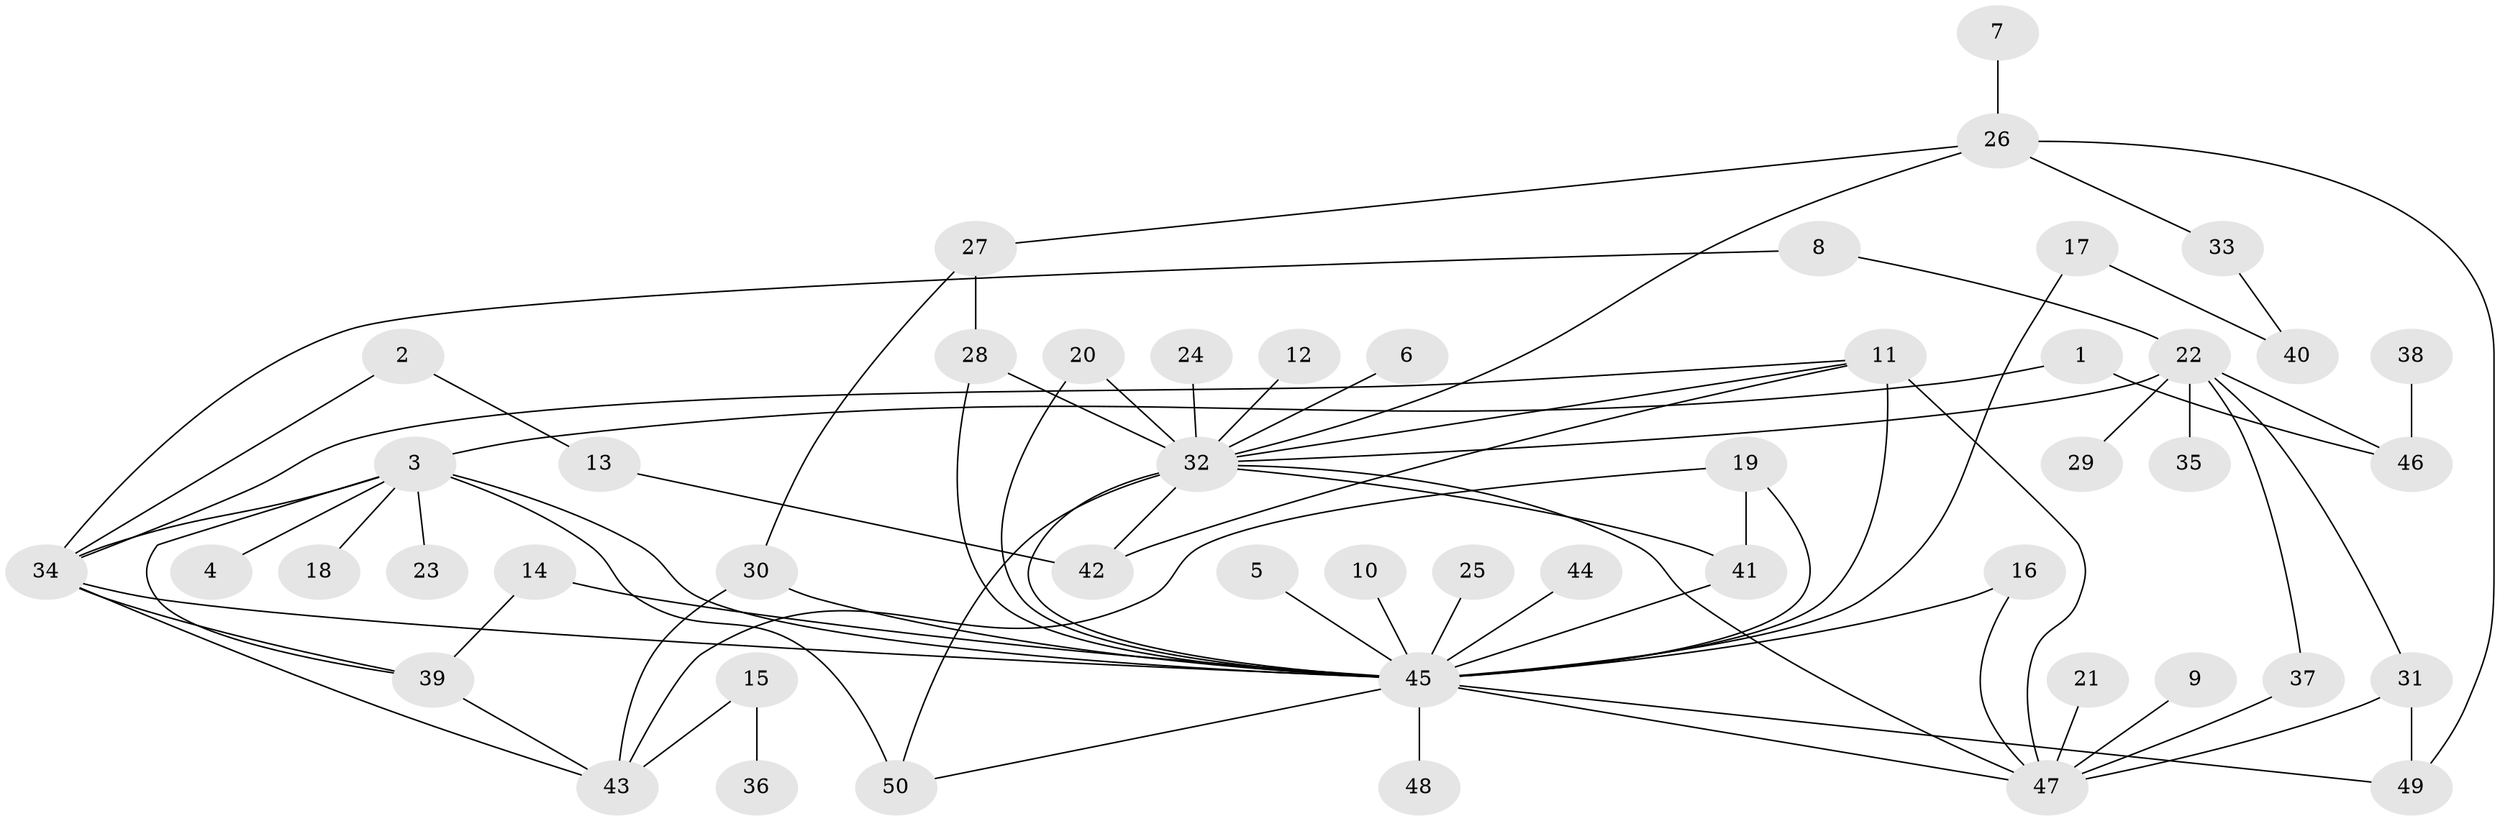 // original degree distribution, {17: 0.010101010101010102, 9: 0.020202020202020204, 26: 0.010101010101010102, 1: 0.41414141414141414, 2: 0.32323232323232326, 10: 0.010101010101010102, 7: 0.010101010101010102, 6: 0.030303030303030304, 3: 0.10101010101010101, 4: 0.04040404040404041, 5: 0.030303030303030304}
// Generated by graph-tools (version 1.1) at 2025/01/03/09/25 03:01:53]
// undirected, 50 vertices, 77 edges
graph export_dot {
graph [start="1"]
  node [color=gray90,style=filled];
  1;
  2;
  3;
  4;
  5;
  6;
  7;
  8;
  9;
  10;
  11;
  12;
  13;
  14;
  15;
  16;
  17;
  18;
  19;
  20;
  21;
  22;
  23;
  24;
  25;
  26;
  27;
  28;
  29;
  30;
  31;
  32;
  33;
  34;
  35;
  36;
  37;
  38;
  39;
  40;
  41;
  42;
  43;
  44;
  45;
  46;
  47;
  48;
  49;
  50;
  1 -- 3 [weight=1.0];
  1 -- 46 [weight=1.0];
  2 -- 13 [weight=1.0];
  2 -- 34 [weight=1.0];
  3 -- 4 [weight=1.0];
  3 -- 18 [weight=1.0];
  3 -- 23 [weight=1.0];
  3 -- 34 [weight=1.0];
  3 -- 39 [weight=1.0];
  3 -- 45 [weight=1.0];
  3 -- 50 [weight=1.0];
  5 -- 45 [weight=1.0];
  6 -- 32 [weight=1.0];
  7 -- 26 [weight=1.0];
  8 -- 22 [weight=1.0];
  8 -- 34 [weight=1.0];
  9 -- 47 [weight=1.0];
  10 -- 45 [weight=1.0];
  11 -- 32 [weight=1.0];
  11 -- 34 [weight=1.0];
  11 -- 42 [weight=1.0];
  11 -- 45 [weight=3.0];
  11 -- 47 [weight=1.0];
  12 -- 32 [weight=1.0];
  13 -- 42 [weight=1.0];
  14 -- 39 [weight=1.0];
  14 -- 45 [weight=1.0];
  15 -- 36 [weight=1.0];
  15 -- 43 [weight=1.0];
  16 -- 45 [weight=1.0];
  16 -- 47 [weight=1.0];
  17 -- 40 [weight=1.0];
  17 -- 45 [weight=1.0];
  19 -- 41 [weight=1.0];
  19 -- 43 [weight=1.0];
  19 -- 45 [weight=1.0];
  20 -- 32 [weight=1.0];
  20 -- 45 [weight=1.0];
  21 -- 47 [weight=1.0];
  22 -- 29 [weight=1.0];
  22 -- 31 [weight=1.0];
  22 -- 32 [weight=1.0];
  22 -- 35 [weight=1.0];
  22 -- 37 [weight=1.0];
  22 -- 46 [weight=1.0];
  24 -- 32 [weight=1.0];
  25 -- 45 [weight=1.0];
  26 -- 27 [weight=1.0];
  26 -- 32 [weight=1.0];
  26 -- 33 [weight=1.0];
  26 -- 49 [weight=1.0];
  27 -- 28 [weight=1.0];
  27 -- 30 [weight=1.0];
  28 -- 32 [weight=2.0];
  28 -- 45 [weight=1.0];
  30 -- 43 [weight=1.0];
  30 -- 45 [weight=1.0];
  31 -- 47 [weight=1.0];
  31 -- 49 [weight=1.0];
  32 -- 41 [weight=1.0];
  32 -- 42 [weight=1.0];
  32 -- 45 [weight=1.0];
  32 -- 47 [weight=1.0];
  32 -- 50 [weight=1.0];
  33 -- 40 [weight=1.0];
  34 -- 39 [weight=1.0];
  34 -- 43 [weight=1.0];
  34 -- 45 [weight=2.0];
  37 -- 47 [weight=1.0];
  38 -- 46 [weight=1.0];
  39 -- 43 [weight=1.0];
  41 -- 45 [weight=1.0];
  44 -- 45 [weight=1.0];
  45 -- 47 [weight=1.0];
  45 -- 48 [weight=1.0];
  45 -- 49 [weight=1.0];
  45 -- 50 [weight=1.0];
}
